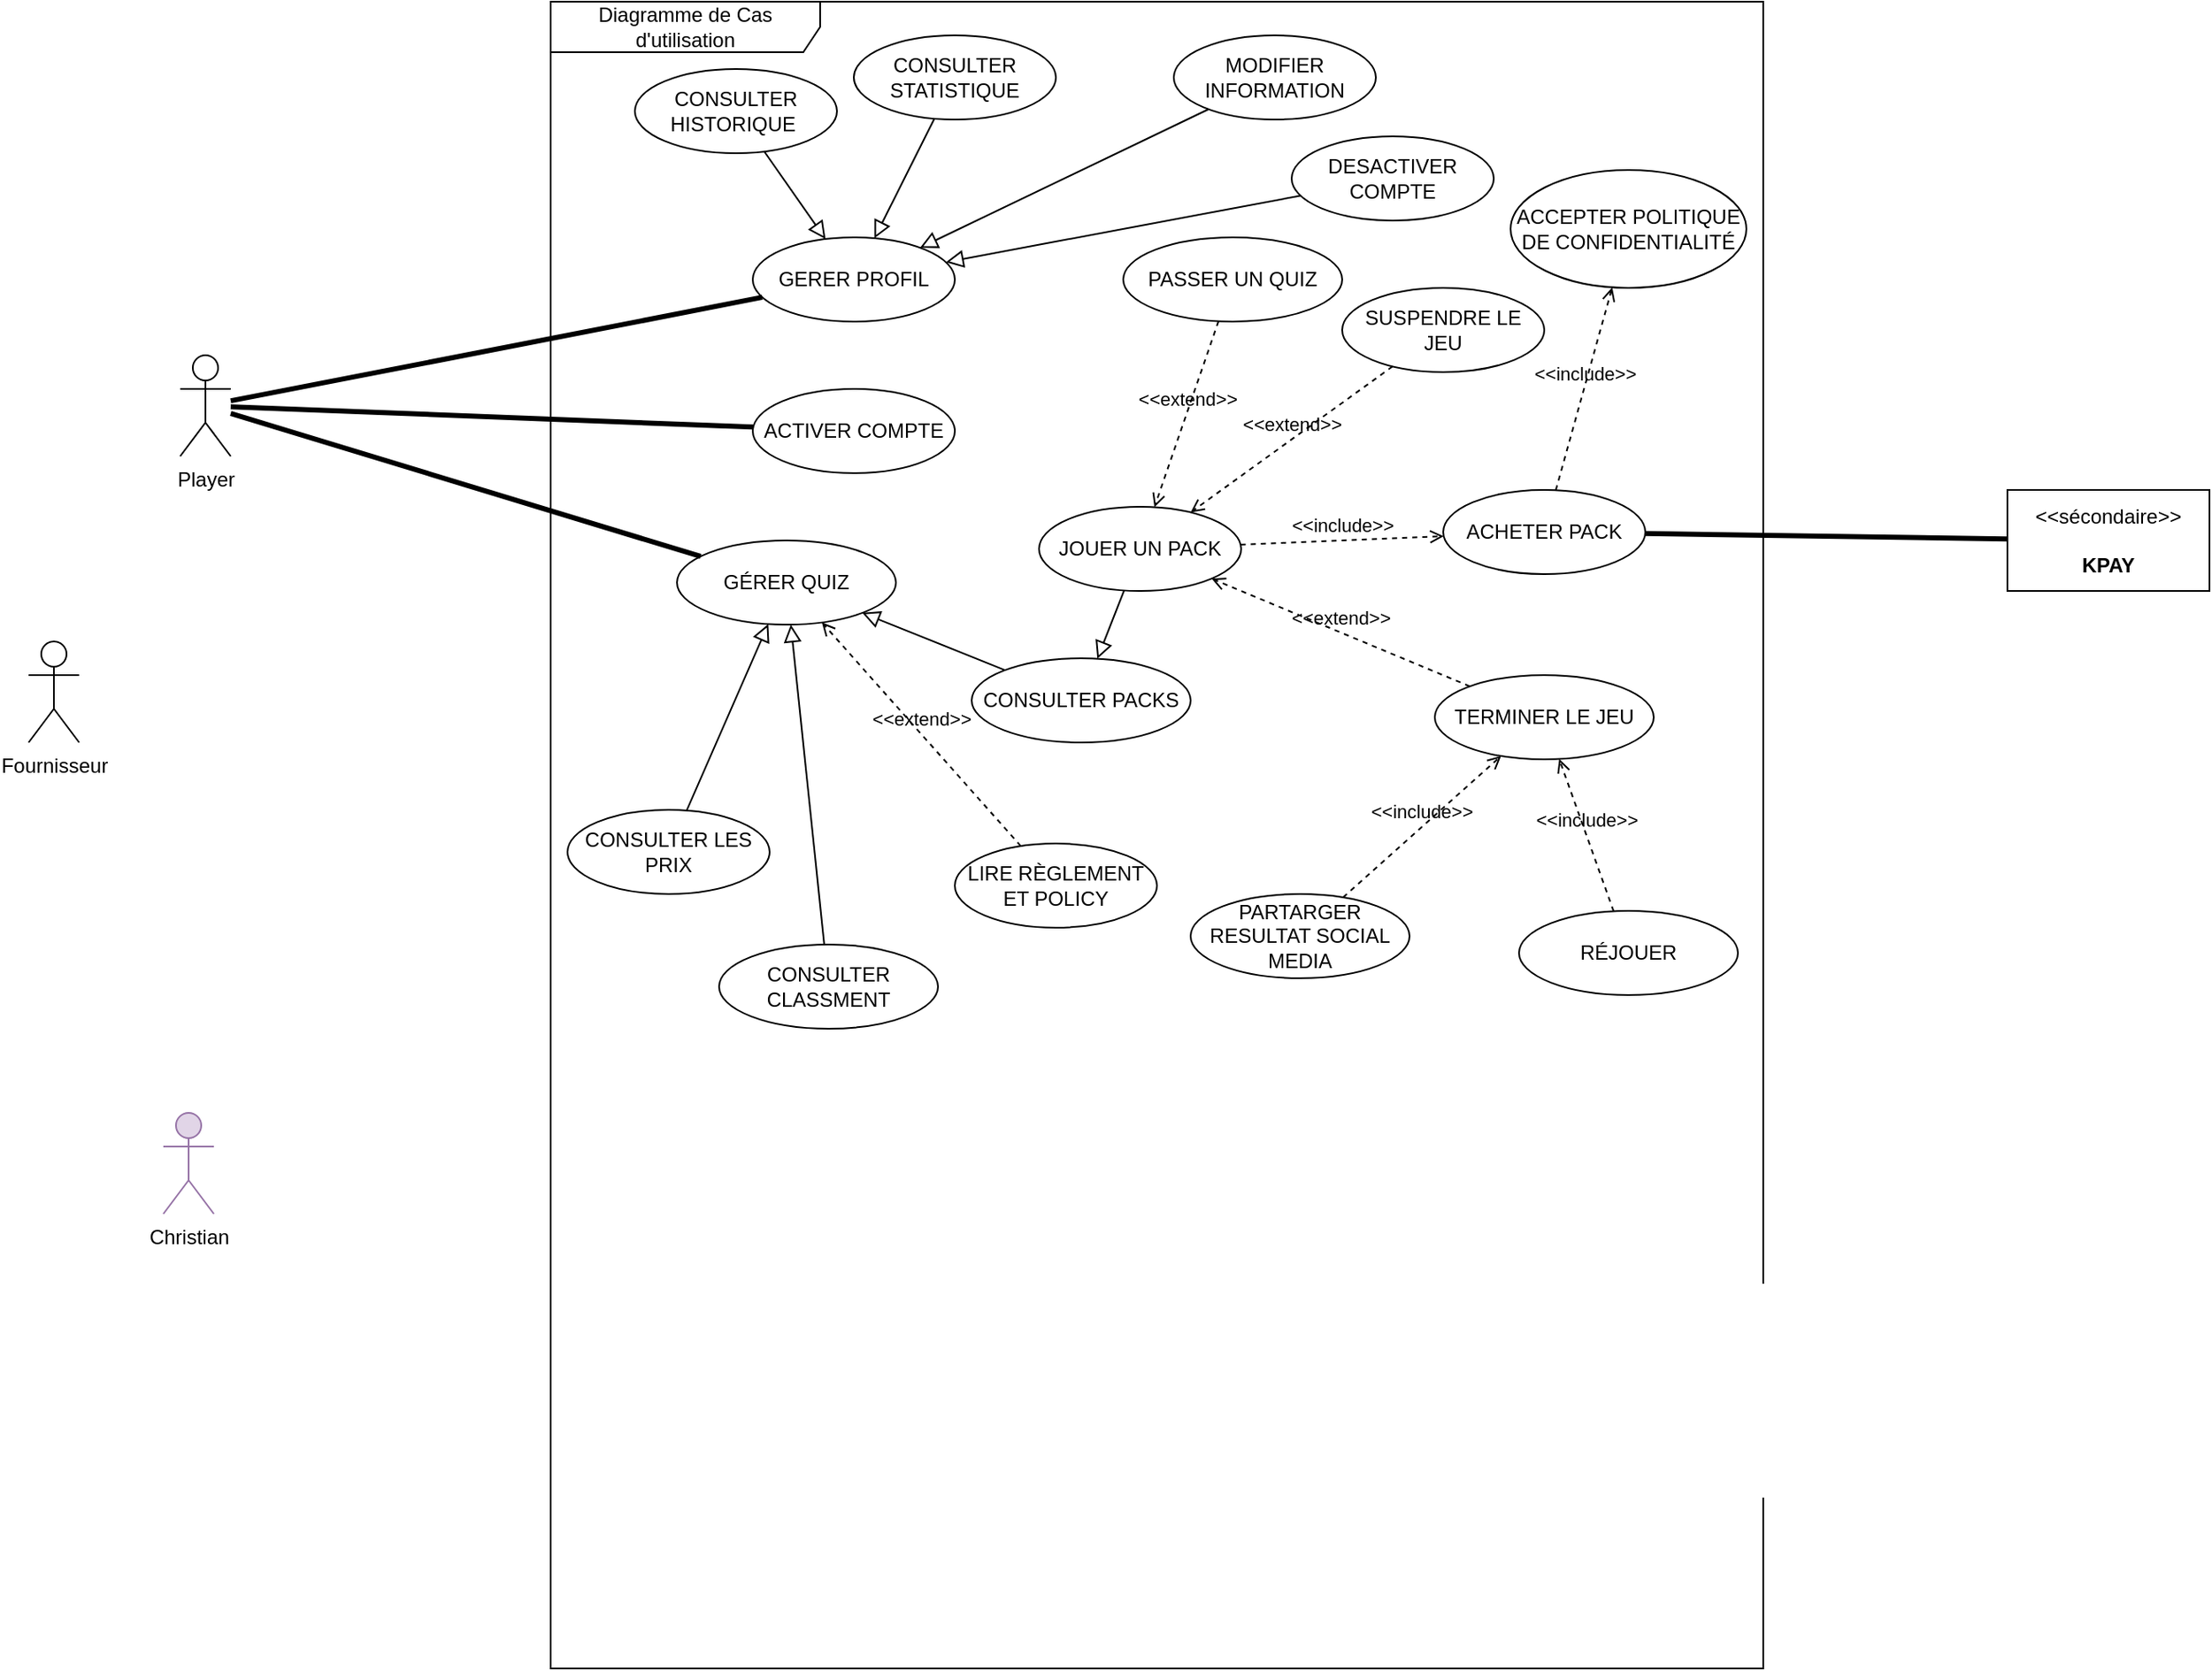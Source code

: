<mxfile version="23.1.6" type="github">
  <diagram name="DCU-Quiz" id="qdEKVcrkpriq7ZI47U5G">
    <mxGraphModel dx="708" dy="472" grid="1" gridSize="10" guides="1" tooltips="1" connect="1" arrows="1" fold="1" page="1" pageScale="1" pageWidth="850" pageHeight="1100" math="0" shadow="0">
      <root>
        <mxCell id="0" />
        <mxCell id="1" parent="0" />
        <mxCell id="q_01qjkOqOAWfI39asXP-1" value="Player" style="shape=umlActor;verticalLabelPosition=bottom;verticalAlign=top;html=1;" parent="1" vertex="1">
          <mxGeometry x="130" y="410" width="30" height="60" as="geometry" />
        </mxCell>
        <mxCell id="q_01qjkOqOAWfI39asXP-2" value="Fournisseur" style="shape=umlActor;verticalLabelPosition=bottom;verticalAlign=top;html=1;" parent="1" vertex="1">
          <mxGeometry x="40" y="580" width="30" height="60" as="geometry" />
        </mxCell>
        <mxCell id="q_01qjkOqOAWfI39asXP-7" value="Christian&lt;div&gt;&lt;br/&gt;&lt;/div&gt;" style="shape=umlActor;verticalLabelPosition=bottom;verticalAlign=top;html=1;fillColor=#e1d5e7;strokeColor=#9673a6;" parent="1" vertex="1">
          <mxGeometry x="120" y="860" width="30" height="60" as="geometry" />
        </mxCell>
        <mxCell id="q_01qjkOqOAWfI39asXP-10" value="Diagramme de Cas d&#39;utilisation" style="shape=umlFrame;whiteSpace=wrap;html=1;pointerEvents=0;recursiveResize=0;container=1;collapsible=0;width=160;" parent="1" vertex="1">
          <mxGeometry x="350" y="200" width="720" height="990" as="geometry" />
        </mxCell>
        <mxCell id="q_01qjkOqOAWfI39asXP-12" value="ACTIVER COMPTE" style="ellipse;whiteSpace=wrap;html=1;" parent="q_01qjkOqOAWfI39asXP-10" vertex="1">
          <mxGeometry x="120" y="230" width="120" height="50" as="geometry" />
        </mxCell>
        <mxCell id="q_01qjkOqOAWfI39asXP-15" value="DESACTIVER COMPTE" style="ellipse;whiteSpace=wrap;html=1;" parent="q_01qjkOqOAWfI39asXP-10" vertex="1">
          <mxGeometry x="440" y="80" width="120" height="50" as="geometry" />
        </mxCell>
        <mxCell id="q_01qjkOqOAWfI39asXP-16" value="MODIFIER INFORMATION" style="ellipse;whiteSpace=wrap;html=1;" parent="q_01qjkOqOAWfI39asXP-10" vertex="1">
          <mxGeometry x="370" y="20" width="120" height="50" as="geometry" />
        </mxCell>
        <mxCell id="q_01qjkOqOAWfI39asXP-17" value="GERER PROFIL" style="ellipse;whiteSpace=wrap;html=1;" parent="q_01qjkOqOAWfI39asXP-10" vertex="1">
          <mxGeometry x="120" y="140" width="120" height="50" as="geometry" />
        </mxCell>
        <mxCell id="q_01qjkOqOAWfI39asXP-20" value="" style="endArrow=block;html=1;rounded=0;align=center;verticalAlign=bottom;endFill=0;labelBackgroundColor=none;endSize=8;" parent="q_01qjkOqOAWfI39asXP-10" source="q_01qjkOqOAWfI39asXP-15" target="q_01qjkOqOAWfI39asXP-17" edge="1">
          <mxGeometry relative="1" as="geometry">
            <mxPoint x="310" y="382" as="sourcePoint" />
            <mxPoint x="361" y="350" as="targetPoint" />
          </mxGeometry>
        </mxCell>
        <mxCell id="q_01qjkOqOAWfI39asXP-21" value="" style="resizable=0;html=1;align=center;verticalAlign=top;labelBackgroundColor=none;" parent="q_01qjkOqOAWfI39asXP-20" connectable="0" vertex="1">
          <mxGeometry relative="1" as="geometry" />
        </mxCell>
        <mxCell id="q_01qjkOqOAWfI39asXP-22" value="" style="endArrow=block;html=1;rounded=0;align=center;verticalAlign=bottom;endFill=0;labelBackgroundColor=none;endSize=8;" parent="q_01qjkOqOAWfI39asXP-10" source="q_01qjkOqOAWfI39asXP-16" target="q_01qjkOqOAWfI39asXP-17" edge="1">
          <mxGeometry relative="1" as="geometry">
            <mxPoint x="280" y="192" as="sourcePoint" />
            <mxPoint x="331" y="160" as="targetPoint" />
          </mxGeometry>
        </mxCell>
        <mxCell id="q_01qjkOqOAWfI39asXP-23" value="" style="resizable=0;html=1;align=center;verticalAlign=top;labelBackgroundColor=none;" parent="q_01qjkOqOAWfI39asXP-22" connectable="0" vertex="1">
          <mxGeometry relative="1" as="geometry" />
        </mxCell>
        <mxCell id="q_01qjkOqOAWfI39asXP-24" value="CONSULTER STATISTIQUE" style="ellipse;whiteSpace=wrap;html=1;" parent="q_01qjkOqOAWfI39asXP-10" vertex="1">
          <mxGeometry x="180" y="20" width="120" height="50" as="geometry" />
        </mxCell>
        <mxCell id="q_01qjkOqOAWfI39asXP-25" value="" style="endArrow=block;html=1;rounded=0;align=center;verticalAlign=bottom;endFill=0;labelBackgroundColor=none;endSize=8;" parent="q_01qjkOqOAWfI39asXP-10" source="q_01qjkOqOAWfI39asXP-24" target="q_01qjkOqOAWfI39asXP-17" edge="1">
          <mxGeometry relative="1" as="geometry">
            <mxPoint x="400" y="255" as="sourcePoint" />
            <mxPoint x="284" y="240" as="targetPoint" />
          </mxGeometry>
        </mxCell>
        <mxCell id="q_01qjkOqOAWfI39asXP-26" value="" style="resizable=0;html=1;align=center;verticalAlign=top;labelBackgroundColor=none;" parent="q_01qjkOqOAWfI39asXP-25" connectable="0" vertex="1">
          <mxGeometry relative="1" as="geometry" />
        </mxCell>
        <mxCell id="q_01qjkOqOAWfI39asXP-27" value="CONSULTER HISTORIQUE&amp;nbsp;" style="ellipse;whiteSpace=wrap;html=1;" parent="q_01qjkOqOAWfI39asXP-10" vertex="1">
          <mxGeometry x="50" y="40" width="120" height="50" as="geometry" />
        </mxCell>
        <mxCell id="q_01qjkOqOAWfI39asXP-29" value="ACHETER PACK" style="ellipse;whiteSpace=wrap;html=1;" parent="q_01qjkOqOAWfI39asXP-10" vertex="1">
          <mxGeometry x="530" y="290" width="120" height="50" as="geometry" />
        </mxCell>
        <mxCell id="q_01qjkOqOAWfI39asXP-31" value="" style="endArrow=block;html=1;rounded=0;align=center;verticalAlign=bottom;endFill=0;labelBackgroundColor=none;endSize=8;" parent="q_01qjkOqOAWfI39asXP-10" source="q_01qjkOqOAWfI39asXP-27" target="q_01qjkOqOAWfI39asXP-17" edge="1">
          <mxGeometry relative="1" as="geometry">
            <mxPoint x="403" y="217" as="sourcePoint" />
            <mxPoint x="287" y="202" as="targetPoint" />
          </mxGeometry>
        </mxCell>
        <mxCell id="q_01qjkOqOAWfI39asXP-32" value="" style="resizable=0;html=1;align=center;verticalAlign=top;labelBackgroundColor=none;" parent="q_01qjkOqOAWfI39asXP-31" connectable="0" vertex="1">
          <mxGeometry relative="1" as="geometry" />
        </mxCell>
        <mxCell id="q_01qjkOqOAWfI39asXP-33" value="JOUER UN PACK" style="ellipse;whiteSpace=wrap;html=1;" parent="q_01qjkOqOAWfI39asXP-10" vertex="1">
          <mxGeometry x="290" y="300" width="120" height="50" as="geometry" />
        </mxCell>
        <mxCell id="q_01qjkOqOAWfI39asXP-34" value="&amp;lt;&amp;lt;include&amp;gt;&amp;gt;" style="html=1;verticalAlign=bottom;labelBackgroundColor=none;endArrow=open;endFill=0;dashed=1;rounded=0;" parent="q_01qjkOqOAWfI39asXP-10" source="q_01qjkOqOAWfI39asXP-33" target="q_01qjkOqOAWfI39asXP-29" edge="1">
          <mxGeometry width="160" relative="1" as="geometry">
            <mxPoint x="460" y="350" as="sourcePoint" />
            <mxPoint x="620" y="350" as="targetPoint" />
          </mxGeometry>
        </mxCell>
        <mxCell id="q_01qjkOqOAWfI39asXP-36" value="SUSPENDRE LE JEU" style="ellipse;whiteSpace=wrap;html=1;" parent="q_01qjkOqOAWfI39asXP-10" vertex="1">
          <mxGeometry x="470" y="170" width="120" height="50" as="geometry" />
        </mxCell>
        <mxCell id="q_01qjkOqOAWfI39asXP-37" value="&amp;lt;&amp;lt;extend&amp;gt;&amp;gt;" style="html=1;verticalAlign=bottom;labelBackgroundColor=none;endArrow=open;endFill=0;dashed=1;rounded=0;" parent="q_01qjkOqOAWfI39asXP-10" source="q_01qjkOqOAWfI39asXP-36" target="q_01qjkOqOAWfI39asXP-33" edge="1">
          <mxGeometry width="160" relative="1" as="geometry">
            <mxPoint x="120" y="444.68" as="sourcePoint" />
            <mxPoint x="280" y="444.68" as="targetPoint" />
          </mxGeometry>
        </mxCell>
        <mxCell id="q_01qjkOqOAWfI39asXP-38" value="CONSULTER PACKS" style="ellipse;whiteSpace=wrap;html=1;" parent="q_01qjkOqOAWfI39asXP-10" vertex="1">
          <mxGeometry x="250" y="390" width="130" height="50" as="geometry" />
        </mxCell>
        <mxCell id="q_01qjkOqOAWfI39asXP-42" value="LIRE RÈGLEMENT ET POLICY" style="ellipse;whiteSpace=wrap;html=1;" parent="q_01qjkOqOAWfI39asXP-10" vertex="1">
          <mxGeometry x="240" y="500" width="120" height="50" as="geometry" />
        </mxCell>
        <mxCell id="q_01qjkOqOAWfI39asXP-43" value="CONSULTER LES PRIX" style="ellipse;whiteSpace=wrap;html=1;" parent="q_01qjkOqOAWfI39asXP-10" vertex="1">
          <mxGeometry x="10" y="480" width="120" height="50" as="geometry" />
        </mxCell>
        <mxCell id="q_01qjkOqOAWfI39asXP-44" value="ACCEPTER POLITIQUE DE CONFIDENTIALITÉ" style="ellipse;whiteSpace=wrap;html=1;" parent="q_01qjkOqOAWfI39asXP-10" vertex="1">
          <mxGeometry x="570" y="100" width="140" height="70" as="geometry" />
        </mxCell>
        <mxCell id="q_01qjkOqOAWfI39asXP-45" value="&amp;lt;&amp;lt;include&amp;gt;&amp;gt;" style="html=1;verticalAlign=bottom;labelBackgroundColor=none;endArrow=open;endFill=0;dashed=1;rounded=0;" parent="q_01qjkOqOAWfI39asXP-10" source="q_01qjkOqOAWfI39asXP-29" target="q_01qjkOqOAWfI39asXP-44" edge="1">
          <mxGeometry width="160" relative="1" as="geometry">
            <mxPoint x="972.963" y="70" as="sourcePoint" />
            <mxPoint x="676" y="344" as="targetPoint" />
          </mxGeometry>
        </mxCell>
        <mxCell id="q_01qjkOqOAWfI39asXP-46" value="" style="endArrow=block;html=1;rounded=0;align=center;verticalAlign=bottom;endFill=0;labelBackgroundColor=none;endSize=8;" parent="q_01qjkOqOAWfI39asXP-10" source="q_01qjkOqOAWfI39asXP-33" target="q_01qjkOqOAWfI39asXP-38" edge="1">
          <mxGeometry relative="1" as="geometry">
            <mxPoint x="372" y="198" as="sourcePoint" />
            <mxPoint x="248" y="182" as="targetPoint" />
          </mxGeometry>
        </mxCell>
        <mxCell id="q_01qjkOqOAWfI39asXP-47" value="" style="resizable=0;html=1;align=center;verticalAlign=top;labelBackgroundColor=none;" parent="q_01qjkOqOAWfI39asXP-46" connectable="0" vertex="1">
          <mxGeometry relative="1" as="geometry" />
        </mxCell>
        <mxCell id="q_01qjkOqOAWfI39asXP-48" value="&amp;lt;&amp;lt;extend&amp;gt;&amp;gt;" style="html=1;verticalAlign=bottom;labelBackgroundColor=none;endArrow=open;endFill=0;dashed=1;rounded=0;" parent="q_01qjkOqOAWfI39asXP-10" source="q_01qjkOqOAWfI39asXP-42" target="q_01qjkOqOAWfI39asXP-50" edge="1">
          <mxGeometry width="160" relative="1" as="geometry">
            <mxPoint x="300" y="490" as="sourcePoint" />
            <mxPoint x="200" y="430" as="targetPoint" />
          </mxGeometry>
        </mxCell>
        <mxCell id="q_01qjkOqOAWfI39asXP-50" value="GÉRER QUIZ" style="ellipse;whiteSpace=wrap;html=1;" parent="q_01qjkOqOAWfI39asXP-10" vertex="1">
          <mxGeometry x="75" y="320" width="130" height="50" as="geometry" />
        </mxCell>
        <mxCell id="q_01qjkOqOAWfI39asXP-51" value="" style="endArrow=block;html=1;rounded=0;align=center;verticalAlign=bottom;endFill=0;labelBackgroundColor=none;endSize=8;" parent="q_01qjkOqOAWfI39asXP-10" source="q_01qjkOqOAWfI39asXP-38" target="q_01qjkOqOAWfI39asXP-50" edge="1">
          <mxGeometry relative="1" as="geometry">
            <mxPoint x="311" y="379" as="sourcePoint" />
            <mxPoint x="269" y="431" as="targetPoint" />
          </mxGeometry>
        </mxCell>
        <mxCell id="q_01qjkOqOAWfI39asXP-52" value="" style="resizable=0;html=1;align=center;verticalAlign=top;labelBackgroundColor=none;" parent="q_01qjkOqOAWfI39asXP-51" connectable="0" vertex="1">
          <mxGeometry relative="1" as="geometry" />
        </mxCell>
        <mxCell id="q_01qjkOqOAWfI39asXP-54" value="PARTARGER RESULTAT SOCIAL MEDIA" style="ellipse;whiteSpace=wrap;html=1;" parent="q_01qjkOqOAWfI39asXP-10" vertex="1">
          <mxGeometry x="380" y="530" width="130" height="50" as="geometry" />
        </mxCell>
        <mxCell id="q_01qjkOqOAWfI39asXP-56" value="PASSER UN QUIZ" style="ellipse;whiteSpace=wrap;html=1;" parent="q_01qjkOqOAWfI39asXP-10" vertex="1">
          <mxGeometry x="340" y="140" width="130" height="50" as="geometry" />
        </mxCell>
        <mxCell id="q_01qjkOqOAWfI39asXP-57" value="&amp;lt;&amp;lt;extend&amp;gt;&amp;gt;" style="html=1;verticalAlign=bottom;labelBackgroundColor=none;endArrow=open;endFill=0;dashed=1;rounded=0;" parent="q_01qjkOqOAWfI39asXP-10" source="q_01qjkOqOAWfI39asXP-56" target="q_01qjkOqOAWfI39asXP-33" edge="1">
          <mxGeometry x="-0.003" width="160" relative="1" as="geometry">
            <mxPoint x="500" y="388" as="sourcePoint" />
            <mxPoint x="451" y="450" as="targetPoint" />
            <mxPoint as="offset" />
          </mxGeometry>
        </mxCell>
        <mxCell id="q_01qjkOqOAWfI39asXP-94" value="RÉJOUER" style="ellipse;whiteSpace=wrap;html=1;" parent="q_01qjkOqOAWfI39asXP-10" vertex="1">
          <mxGeometry x="575" y="540" width="130" height="50" as="geometry" />
        </mxCell>
        <mxCell id="q_01qjkOqOAWfI39asXP-96" value="CONSULTER CLASSMENT" style="ellipse;whiteSpace=wrap;html=1;" parent="q_01qjkOqOAWfI39asXP-10" vertex="1">
          <mxGeometry x="100" y="560" width="130" height="50" as="geometry" />
        </mxCell>
        <mxCell id="q_01qjkOqOAWfI39asXP-97" value="" style="endArrow=block;html=1;rounded=0;align=center;verticalAlign=bottom;endFill=0;labelBackgroundColor=none;endSize=8;" parent="q_01qjkOqOAWfI39asXP-10" source="q_01qjkOqOAWfI39asXP-96" target="q_01qjkOqOAWfI39asXP-50" edge="1">
          <mxGeometry relative="1" as="geometry">
            <mxPoint x="230" y="574" as="sourcePoint" />
            <mxPoint x="145" y="540" as="targetPoint" />
          </mxGeometry>
        </mxCell>
        <mxCell id="q_01qjkOqOAWfI39asXP-98" value="" style="resizable=0;html=1;align=center;verticalAlign=top;labelBackgroundColor=none;" parent="q_01qjkOqOAWfI39asXP-97" connectable="0" vertex="1">
          <mxGeometry relative="1" as="geometry" />
        </mxCell>
        <mxCell id="q_01qjkOqOAWfI39asXP-99" value="" style="endArrow=block;html=1;rounded=0;align=center;verticalAlign=bottom;endFill=0;labelBackgroundColor=none;endSize=8;" parent="q_01qjkOqOAWfI39asXP-10" source="q_01qjkOqOAWfI39asXP-43" target="q_01qjkOqOAWfI39asXP-50" edge="1">
          <mxGeometry relative="1" as="geometry">
            <mxPoint x="172" y="570" as="sourcePoint" />
            <mxPoint x="153" y="380" as="targetPoint" />
          </mxGeometry>
        </mxCell>
        <mxCell id="q_01qjkOqOAWfI39asXP-100" value="" style="resizable=0;html=1;align=center;verticalAlign=top;labelBackgroundColor=none;" parent="q_01qjkOqOAWfI39asXP-99" connectable="0" vertex="1">
          <mxGeometry relative="1" as="geometry" />
        </mxCell>
        <mxCell id="q_01qjkOqOAWfI39asXP-101" value="TERMINER LE JEU" style="ellipse;whiteSpace=wrap;html=1;" parent="q_01qjkOqOAWfI39asXP-10" vertex="1">
          <mxGeometry x="525" y="400" width="130" height="50" as="geometry" />
        </mxCell>
        <mxCell id="q_01qjkOqOAWfI39asXP-102" value="&amp;lt;&amp;lt;extend&amp;gt;&amp;gt;" style="html=1;verticalAlign=bottom;labelBackgroundColor=none;endArrow=open;endFill=0;dashed=1;rounded=0;" parent="q_01qjkOqOAWfI39asXP-10" source="q_01qjkOqOAWfI39asXP-101" target="q_01qjkOqOAWfI39asXP-33" edge="1">
          <mxGeometry x="-0.003" width="160" relative="1" as="geometry">
            <mxPoint x="520" y="452" as="sourcePoint" />
            <mxPoint x="455" y="350" as="targetPoint" />
            <mxPoint as="offset" />
          </mxGeometry>
        </mxCell>
        <mxCell id="q_01qjkOqOAWfI39asXP-104" value="&amp;lt;&amp;lt;include&amp;gt;&amp;gt;" style="html=1;verticalAlign=bottom;labelBackgroundColor=none;endArrow=open;endFill=0;dashed=1;rounded=0;" parent="q_01qjkOqOAWfI39asXP-10" source="q_01qjkOqOAWfI39asXP-94" target="q_01qjkOqOAWfI39asXP-101" edge="1">
          <mxGeometry width="160" relative="1" as="geometry">
            <mxPoint x="615" y="320" as="sourcePoint" />
            <mxPoint x="633" y="230" as="targetPoint" />
          </mxGeometry>
        </mxCell>
        <mxCell id="q_01qjkOqOAWfI39asXP-105" value="&amp;lt;&amp;lt;include&amp;gt;&amp;gt;" style="html=1;verticalAlign=bottom;labelBackgroundColor=none;endArrow=open;endFill=0;dashed=1;rounded=0;" parent="q_01qjkOqOAWfI39asXP-10" source="q_01qjkOqOAWfI39asXP-54" target="q_01qjkOqOAWfI39asXP-101" edge="1">
          <mxGeometry width="160" relative="1" as="geometry">
            <mxPoint x="643" y="600" as="sourcePoint" />
            <mxPoint x="607" y="530" as="targetPoint" />
          </mxGeometry>
        </mxCell>
        <mxCell id="q_01qjkOqOAWfI39asXP-18" value="" style="endArrow=none;startArrow=none;endFill=0;startFill=0;endSize=8;html=1;verticalAlign=bottom;labelBackgroundColor=none;strokeWidth=3;rounded=0;" parent="1" source="q_01qjkOqOAWfI39asXP-1" target="q_01qjkOqOAWfI39asXP-12" edge="1">
          <mxGeometry width="160" relative="1" as="geometry">
            <mxPoint x="460" y="510" as="sourcePoint" />
            <mxPoint x="620" y="510" as="targetPoint" />
          </mxGeometry>
        </mxCell>
        <mxCell id="q_01qjkOqOAWfI39asXP-19" value="" style="endArrow=none;startArrow=none;endFill=0;startFill=0;endSize=8;html=1;verticalAlign=bottom;labelBackgroundColor=none;strokeWidth=3;rounded=0;" parent="1" source="q_01qjkOqOAWfI39asXP-1" target="q_01qjkOqOAWfI39asXP-17" edge="1">
          <mxGeometry width="160" relative="1" as="geometry">
            <mxPoint x="170" y="444" as="sourcePoint" />
            <mxPoint x="445" y="342" as="targetPoint" />
          </mxGeometry>
        </mxCell>
        <mxCell id="q_01qjkOqOAWfI39asXP-39" value="" style="endArrow=none;startArrow=none;endFill=0;startFill=0;endSize=8;html=1;verticalAlign=bottom;labelBackgroundColor=none;strokeWidth=3;rounded=0;" parent="1" source="q_01qjkOqOAWfI39asXP-1" target="q_01qjkOqOAWfI39asXP-50" edge="1">
          <mxGeometry width="160" relative="1" as="geometry">
            <mxPoint x="170" y="530" as="sourcePoint" />
            <mxPoint x="576" y="611" as="targetPoint" />
          </mxGeometry>
        </mxCell>
        <mxCell id="q_01qjkOqOAWfI39asXP-40" value="&amp;lt;&amp;lt;sécondaire&amp;gt;&amp;gt;&lt;br&gt;&lt;br&gt;&lt;b&gt;KPAY&lt;/b&gt;" style="html=1;align=center;verticalAlign=middle;dashed=0;whiteSpace=wrap;" parent="1" vertex="1">
          <mxGeometry x="1215" y="490" width="120" height="60" as="geometry" />
        </mxCell>
        <mxCell id="q_01qjkOqOAWfI39asXP-41" value="" style="endArrow=none;startArrow=none;endFill=0;startFill=0;endSize=8;html=1;verticalAlign=bottom;labelBackgroundColor=none;strokeWidth=3;rounded=0;" parent="1" source="q_01qjkOqOAWfI39asXP-29" target="q_01qjkOqOAWfI39asXP-40" edge="1">
          <mxGeometry width="160" relative="1" as="geometry">
            <mxPoint x="869" y="453" as="sourcePoint" />
            <mxPoint x="1275" y="534" as="targetPoint" />
          </mxGeometry>
        </mxCell>
      </root>
    </mxGraphModel>
  </diagram>
</mxfile>

